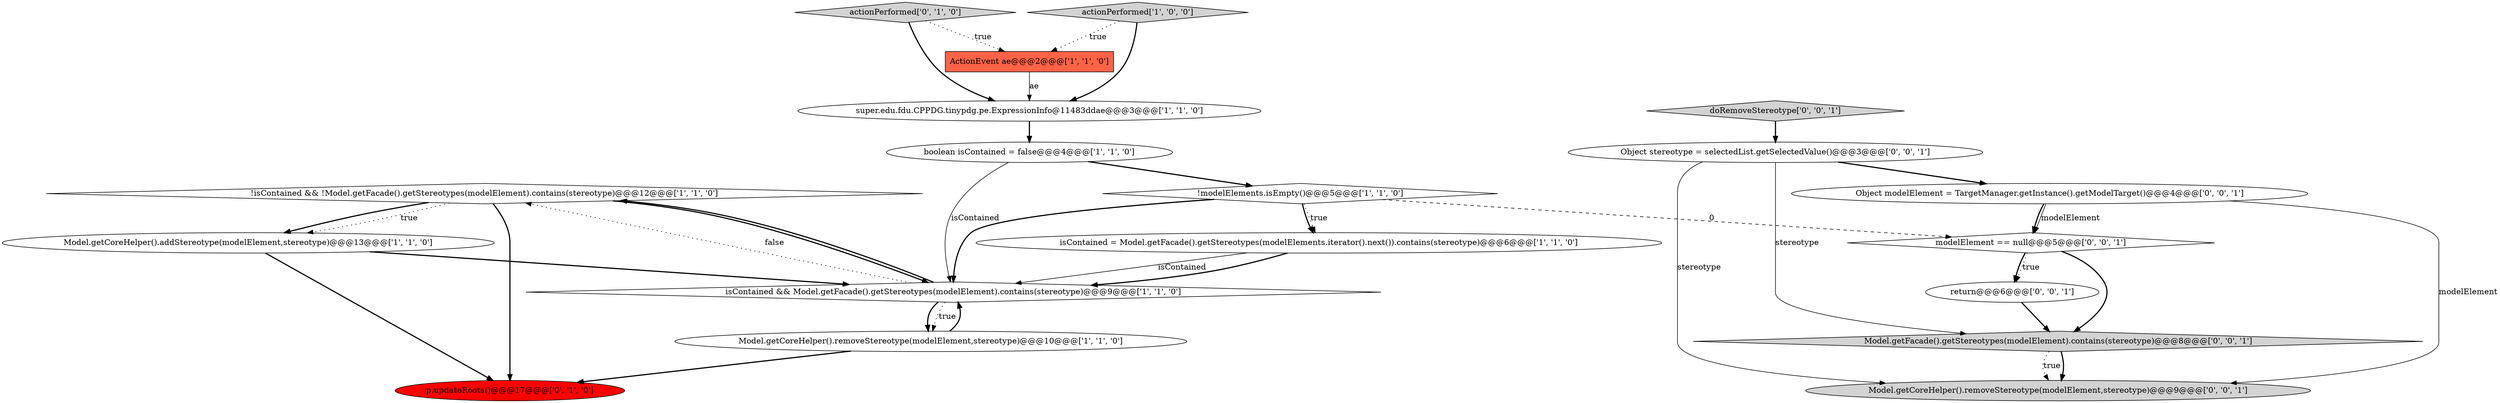 digraph {
4 [style = filled, label = "!isContained && !Model.getFacade().getStereotypes(modelElement).contains(stereotype)@@@12@@@['1', '1', '0']", fillcolor = white, shape = diamond image = "AAA0AAABBB1BBB"];
11 [style = filled, label = "actionPerformed['0', '1', '0']", fillcolor = lightgray, shape = diamond image = "AAA0AAABBB2BBB"];
16 [style = filled, label = "Model.getFacade().getStereotypes(modelElement).contains(stereotype)@@@8@@@['0', '0', '1']", fillcolor = lightgray, shape = diamond image = "AAA0AAABBB3BBB"];
17 [style = filled, label = "Object modelElement = TargetManager.getInstance().getModelTarget()@@@4@@@['0', '0', '1']", fillcolor = white, shape = ellipse image = "AAA0AAABBB3BBB"];
12 [style = filled, label = "doRemoveStereotype['0', '0', '1']", fillcolor = lightgray, shape = diamond image = "AAA0AAABBB3BBB"];
6 [style = filled, label = "Model.getCoreHelper().addStereotype(modelElement,stereotype)@@@13@@@['1', '1', '0']", fillcolor = white, shape = ellipse image = "AAA0AAABBB1BBB"];
10 [style = filled, label = "p.updateRoots()@@@17@@@['0', '1', '0']", fillcolor = red, shape = ellipse image = "AAA1AAABBB2BBB"];
2 [style = filled, label = "actionPerformed['1', '0', '0']", fillcolor = lightgray, shape = diamond image = "AAA0AAABBB1BBB"];
8 [style = filled, label = "super.edu.fdu.CPPDG.tinypdg.pe.ExpressionInfo@11483ddae@@@3@@@['1', '1', '0']", fillcolor = white, shape = ellipse image = "AAA0AAABBB1BBB"];
13 [style = filled, label = "modelElement == null@@@5@@@['0', '0', '1']", fillcolor = white, shape = diamond image = "AAA0AAABBB3BBB"];
15 [style = filled, label = "Object stereotype = selectedList.getSelectedValue()@@@3@@@['0', '0', '1']", fillcolor = white, shape = ellipse image = "AAA0AAABBB3BBB"];
1 [style = filled, label = "!modelElements.isEmpty()@@@5@@@['1', '1', '0']", fillcolor = white, shape = diamond image = "AAA0AAABBB1BBB"];
3 [style = filled, label = "isContained && Model.getFacade().getStereotypes(modelElement).contains(stereotype)@@@9@@@['1', '1', '0']", fillcolor = white, shape = diamond image = "AAA0AAABBB1BBB"];
7 [style = filled, label = "ActionEvent ae@@@2@@@['1', '1', '0']", fillcolor = tomato, shape = box image = "AAA0AAABBB1BBB"];
9 [style = filled, label = "isContained = Model.getFacade().getStereotypes(modelElements.iterator().next()).contains(stereotype)@@@6@@@['1', '1', '0']", fillcolor = white, shape = ellipse image = "AAA0AAABBB1BBB"];
14 [style = filled, label = "return@@@6@@@['0', '0', '1']", fillcolor = white, shape = ellipse image = "AAA0AAABBB3BBB"];
18 [style = filled, label = "Model.getCoreHelper().removeStereotype(modelElement,stereotype)@@@9@@@['0', '0', '1']", fillcolor = lightgray, shape = ellipse image = "AAA0AAABBB3BBB"];
5 [style = filled, label = "Model.getCoreHelper().removeStereotype(modelElement,stereotype)@@@10@@@['1', '1', '0']", fillcolor = white, shape = ellipse image = "AAA0AAABBB1BBB"];
0 [style = filled, label = "boolean isContained = false@@@4@@@['1', '1', '0']", fillcolor = white, shape = ellipse image = "AAA0AAABBB1BBB"];
4->6 [style = dotted, label="true"];
5->3 [style = bold, label=""];
4->10 [style = bold, label=""];
6->3 [style = bold, label=""];
4->3 [style = bold, label=""];
5->10 [style = bold, label=""];
14->16 [style = bold, label=""];
11->7 [style = dotted, label="true"];
16->18 [style = bold, label=""];
7->8 [style = solid, label="ae"];
4->6 [style = bold, label=""];
3->4 [style = dotted, label="false"];
12->15 [style = bold, label=""];
1->3 [style = bold, label=""];
3->4 [style = bold, label=""];
13->16 [style = bold, label=""];
9->3 [style = solid, label="isContained"];
1->9 [style = bold, label=""];
1->13 [style = dashed, label="0"];
0->3 [style = solid, label="isContained"];
8->0 [style = bold, label=""];
15->17 [style = bold, label=""];
3->5 [style = bold, label=""];
3->5 [style = dotted, label="true"];
15->18 [style = solid, label="stereotype"];
0->1 [style = bold, label=""];
2->7 [style = dotted, label="true"];
15->16 [style = solid, label="stereotype"];
6->10 [style = bold, label=""];
1->9 [style = dotted, label="true"];
9->3 [style = bold, label=""];
11->8 [style = bold, label=""];
17->13 [style = bold, label=""];
17->18 [style = solid, label="modelElement"];
13->14 [style = dotted, label="true"];
17->13 [style = solid, label="modelElement"];
13->14 [style = bold, label=""];
2->8 [style = bold, label=""];
16->18 [style = dotted, label="true"];
}
